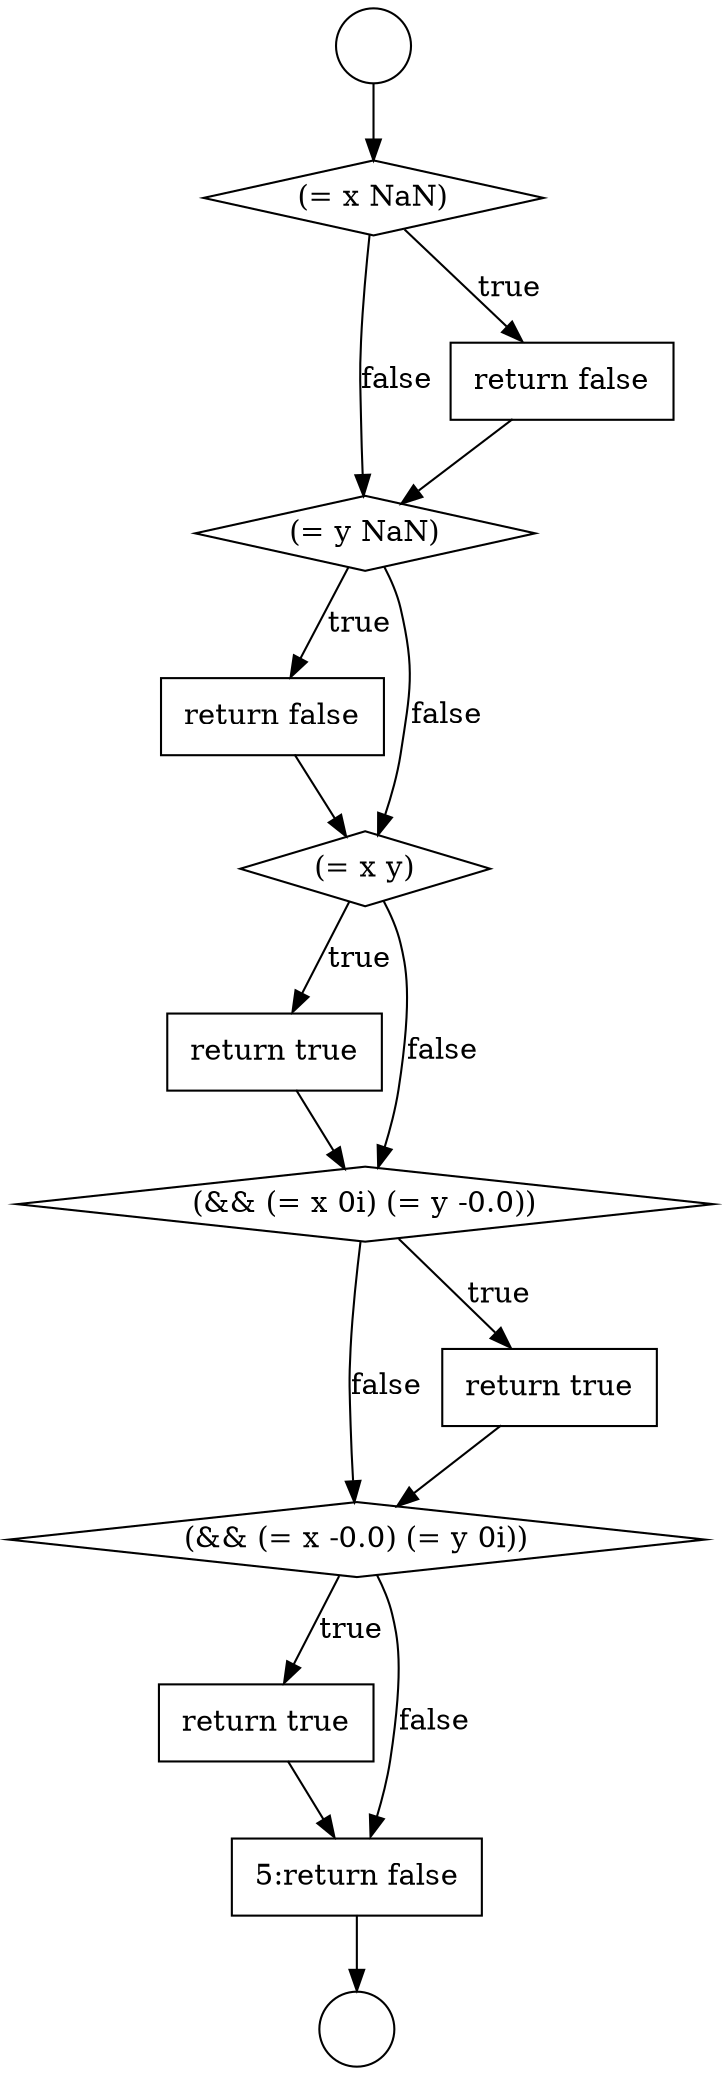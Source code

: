 digraph {
  node78 [shape=none, margin=0, label=<<font color="black">
    <table border="0" cellborder="1" cellspacing="0" cellpadding="10">
      <tr><td align="left">return false</td></tr>
    </table>
  </font>> color="black" fillcolor="white" style=filled]
  node84 [shape=none, margin=0, label=<<font color="black">
    <table border="0" cellborder="1" cellspacing="0" cellpadding="10">
      <tr><td align="left">return true</td></tr>
    </table>
  </font>> color="black" fillcolor="white" style=filled]
  node74 [shape=circle label=" " color="black" fillcolor="white" style=filled]
  node85 [shape=none, margin=0, label=<<font color="black">
    <table border="0" cellborder="1" cellspacing="0" cellpadding="10">
      <tr><td align="left">5:return false</td></tr>
    </table>
  </font>> color="black" fillcolor="white" style=filled]
  node77 [shape=diamond, label=<<font color="black">(= y NaN)</font>> color="black" fillcolor="white" style=filled]
  node73 [shape=circle label=" " color="black" fillcolor="white" style=filled]
  node80 [shape=none, margin=0, label=<<font color="black">
    <table border="0" cellborder="1" cellspacing="0" cellpadding="10">
      <tr><td align="left">return true</td></tr>
    </table>
  </font>> color="black" fillcolor="white" style=filled]
  node79 [shape=diamond, label=<<font color="black">(= x y)</font>> color="black" fillcolor="white" style=filled]
  node83 [shape=diamond, label=<<font color="black">(&amp;&amp; (= x -0.0) (= y 0i))</font>> color="black" fillcolor="white" style=filled]
  node81 [shape=diamond, label=<<font color="black">(&amp;&amp; (= x 0i) (= y -0.0))</font>> color="black" fillcolor="white" style=filled]
  node76 [shape=none, margin=0, label=<<font color="black">
    <table border="0" cellborder="1" cellspacing="0" cellpadding="10">
      <tr><td align="left">return false</td></tr>
    </table>
  </font>> color="black" fillcolor="white" style=filled]
  node75 [shape=diamond, label=<<font color="black">(= x NaN)</font>> color="black" fillcolor="white" style=filled]
  node82 [shape=none, margin=0, label=<<font color="black">
    <table border="0" cellborder="1" cellspacing="0" cellpadding="10">
      <tr><td align="left">return true</td></tr>
    </table>
  </font>> color="black" fillcolor="white" style=filled]
  node75 -> node76 [label=<<font color="black">true</font>> color="black"]
  node75 -> node77 [label=<<font color="black">false</font>> color="black"]
  node77 -> node78 [label=<<font color="black">true</font>> color="black"]
  node77 -> node79 [label=<<font color="black">false</font>> color="black"]
  node79 -> node80 [label=<<font color="black">true</font>> color="black"]
  node79 -> node81 [label=<<font color="black">false</font>> color="black"]
  node78 -> node79 [ color="black"]
  node73 -> node75 [ color="black"]
  node81 -> node82 [label=<<font color="black">true</font>> color="black"]
  node81 -> node83 [label=<<font color="black">false</font>> color="black"]
  node80 -> node81 [ color="black"]
  node83 -> node84 [label=<<font color="black">true</font>> color="black"]
  node83 -> node85 [label=<<font color="black">false</font>> color="black"]
  node84 -> node85 [ color="black"]
  node76 -> node77 [ color="black"]
  node85 -> node74 [ color="black"]
  node82 -> node83 [ color="black"]
}
